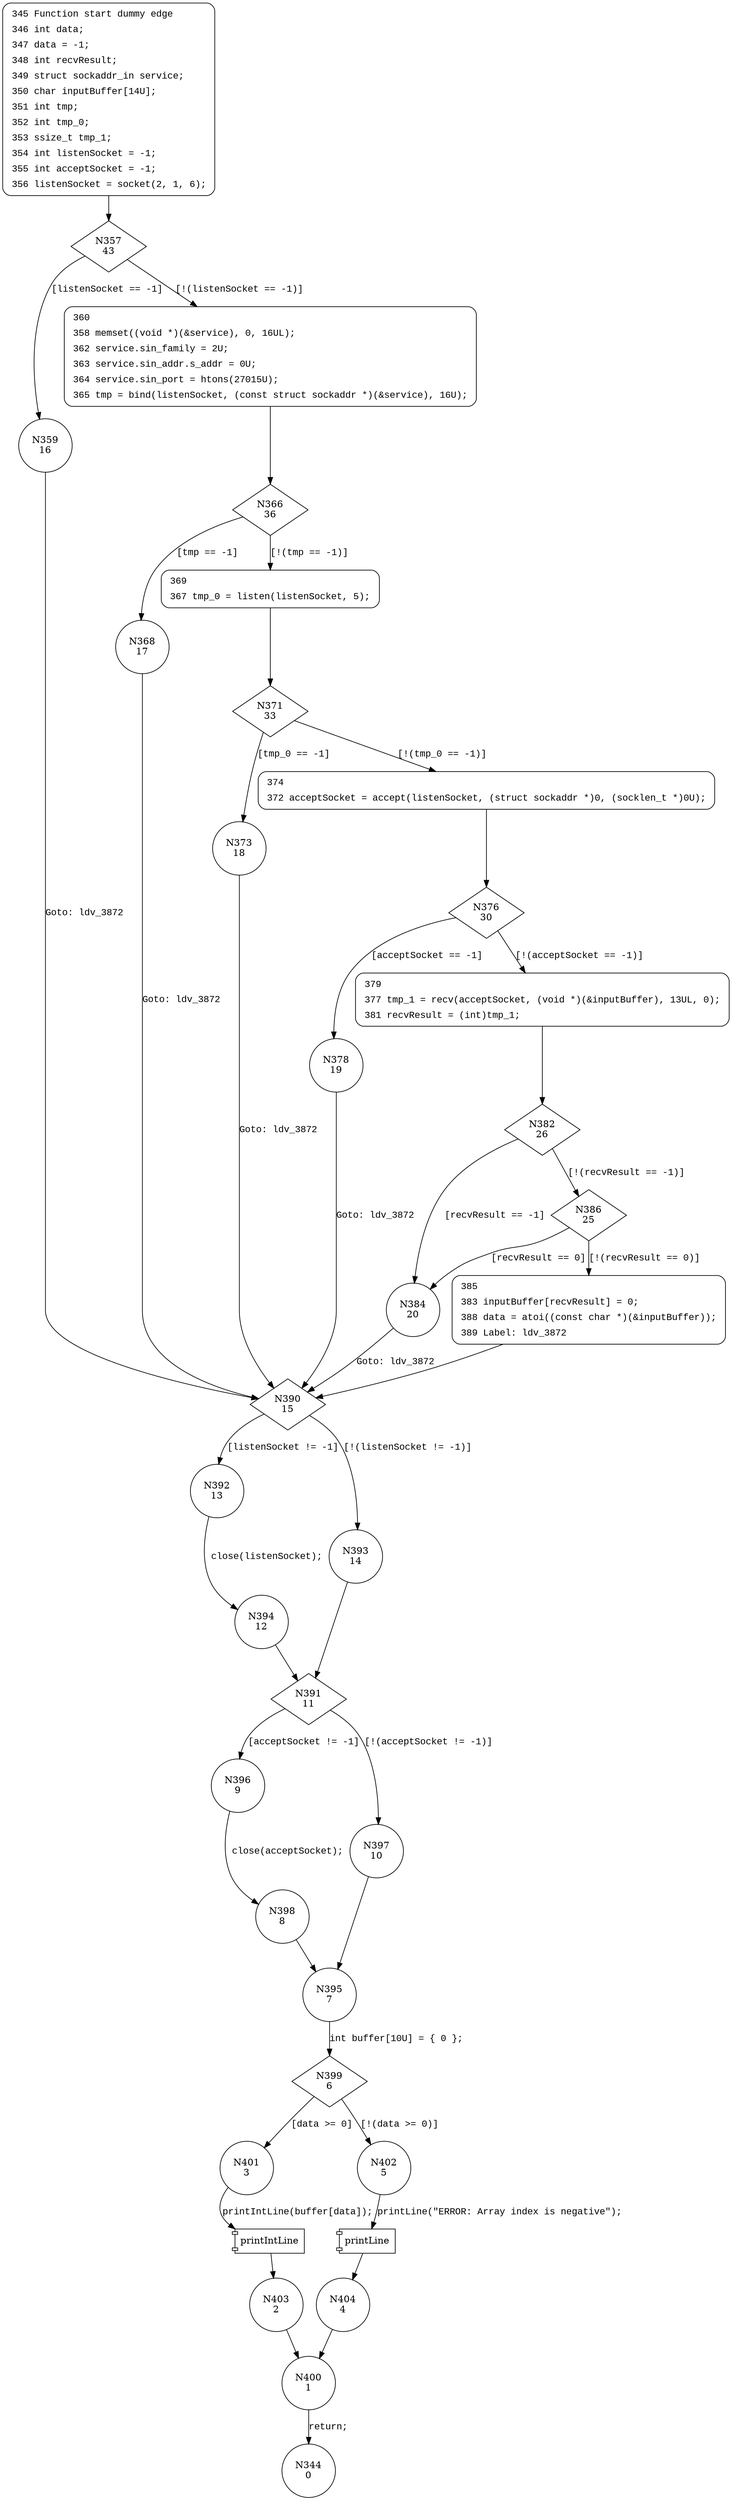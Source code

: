 digraph CWE126_Buffer_Overread__CWE129_listen_socket_02_bad {
357 [shape="diamond" label="N357\n43"]
359 [shape="circle" label="N359\n16"]
360 [shape="circle" label="N360\n42"]
366 [shape="diamond" label="N366\n36"]
368 [shape="circle" label="N368\n17"]
369 [shape="circle" label="N369\n35"]
371 [shape="diamond" label="N371\n33"]
373 [shape="circle" label="N373\n18"]
374 [shape="circle" label="N374\n32"]
376 [shape="diamond" label="N376\n30"]
378 [shape="circle" label="N378\n19"]
379 [shape="circle" label="N379\n29"]
382 [shape="diamond" label="N382\n26"]
384 [shape="circle" label="N384\n20"]
386 [shape="diamond" label="N386\n25"]
385 [shape="circle" label="N385\n24"]
390 [shape="diamond" label="N390\n15"]
392 [shape="circle" label="N392\n13"]
393 [shape="circle" label="N393\n14"]
391 [shape="diamond" label="N391\n11"]
396 [shape="circle" label="N396\n9"]
397 [shape="circle" label="N397\n10"]
395 [shape="circle" label="N395\n7"]
399 [shape="diamond" label="N399\n6"]
401 [shape="circle" label="N401\n3"]
402 [shape="circle" label="N402\n5"]
404 [shape="circle" label="N404\n4"]
400 [shape="circle" label="N400\n1"]
344 [shape="circle" label="N344\n0"]
403 [shape="circle" label="N403\n2"]
398 [shape="circle" label="N398\n8"]
394 [shape="circle" label="N394\n12"]
345 [style="filled,bold" penwidth="1" fillcolor="white" fontname="Courier New" shape="Mrecord" label=<<table border="0" cellborder="0" cellpadding="3" bgcolor="white"><tr><td align="right">345</td><td align="left">Function start dummy edge</td></tr><tr><td align="right">346</td><td align="left">int data;</td></tr><tr><td align="right">347</td><td align="left">data = -1;</td></tr><tr><td align="right">348</td><td align="left">int recvResult;</td></tr><tr><td align="right">349</td><td align="left">struct sockaddr_in service;</td></tr><tr><td align="right">350</td><td align="left">char inputBuffer[14U];</td></tr><tr><td align="right">351</td><td align="left">int tmp;</td></tr><tr><td align="right">352</td><td align="left">int tmp_0;</td></tr><tr><td align="right">353</td><td align="left">ssize_t tmp_1;</td></tr><tr><td align="right">354</td><td align="left">int listenSocket = -1;</td></tr><tr><td align="right">355</td><td align="left">int acceptSocket = -1;</td></tr><tr><td align="right">356</td><td align="left">listenSocket = socket(2, 1, 6);</td></tr></table>>]
345 -> 357[label=""]
360 [style="filled,bold" penwidth="1" fillcolor="white" fontname="Courier New" shape="Mrecord" label=<<table border="0" cellborder="0" cellpadding="3" bgcolor="white"><tr><td align="right">360</td><td align="left"></td></tr><tr><td align="right">358</td><td align="left">memset((void *)(&amp;service), 0, 16UL);</td></tr><tr><td align="right">362</td><td align="left">service.sin_family = 2U;</td></tr><tr><td align="right">363</td><td align="left">service.sin_addr.s_addr = 0U;</td></tr><tr><td align="right">364</td><td align="left">service.sin_port = htons(27015U);</td></tr><tr><td align="right">365</td><td align="left">tmp = bind(listenSocket, (const struct sockaddr *)(&amp;service), 16U);</td></tr></table>>]
360 -> 366[label=""]
369 [style="filled,bold" penwidth="1" fillcolor="white" fontname="Courier New" shape="Mrecord" label=<<table border="0" cellborder="0" cellpadding="3" bgcolor="white"><tr><td align="right">369</td><td align="left"></td></tr><tr><td align="right">367</td><td align="left">tmp_0 = listen(listenSocket, 5);</td></tr></table>>]
369 -> 371[label=""]
374 [style="filled,bold" penwidth="1" fillcolor="white" fontname="Courier New" shape="Mrecord" label=<<table border="0" cellborder="0" cellpadding="3" bgcolor="white"><tr><td align="right">374</td><td align="left"></td></tr><tr><td align="right">372</td><td align="left">acceptSocket = accept(listenSocket, (struct sockaddr *)0, (socklen_t *)0U);</td></tr></table>>]
374 -> 376[label=""]
379 [style="filled,bold" penwidth="1" fillcolor="white" fontname="Courier New" shape="Mrecord" label=<<table border="0" cellborder="0" cellpadding="3" bgcolor="white"><tr><td align="right">379</td><td align="left"></td></tr><tr><td align="right">377</td><td align="left">tmp_1 = recv(acceptSocket, (void *)(&amp;inputBuffer), 13UL, 0);</td></tr><tr><td align="right">381</td><td align="left">recvResult = (int)tmp_1;</td></tr></table>>]
379 -> 382[label=""]
385 [style="filled,bold" penwidth="1" fillcolor="white" fontname="Courier New" shape="Mrecord" label=<<table border="0" cellborder="0" cellpadding="3" bgcolor="white"><tr><td align="right">385</td><td align="left"></td></tr><tr><td align="right">383</td><td align="left">inputBuffer[recvResult] = 0;</td></tr><tr><td align="right">388</td><td align="left">data = atoi((const char *)(&amp;inputBuffer));</td></tr><tr><td align="right">389</td><td align="left">Label: ldv_3872</td></tr></table>>]
385 -> 390[label=""]
357 -> 359 [label="[listenSocket == -1]" fontname="Courier New"]
357 -> 360 [label="[!(listenSocket == -1)]" fontname="Courier New"]
366 -> 368 [label="[tmp == -1]" fontname="Courier New"]
366 -> 369 [label="[!(tmp == -1)]" fontname="Courier New"]
371 -> 373 [label="[tmp_0 == -1]" fontname="Courier New"]
371 -> 374 [label="[!(tmp_0 == -1)]" fontname="Courier New"]
376 -> 378 [label="[acceptSocket == -1]" fontname="Courier New"]
376 -> 379 [label="[!(acceptSocket == -1)]" fontname="Courier New"]
382 -> 384 [label="[recvResult == -1]" fontname="Courier New"]
382 -> 386 [label="[!(recvResult == -1)]" fontname="Courier New"]
386 -> 384 [label="[recvResult == 0]" fontname="Courier New"]
386 -> 385 [label="[!(recvResult == 0)]" fontname="Courier New"]
390 -> 392 [label="[listenSocket != -1]" fontname="Courier New"]
390 -> 393 [label="[!(listenSocket != -1)]" fontname="Courier New"]
391 -> 396 [label="[acceptSocket != -1]" fontname="Courier New"]
391 -> 397 [label="[!(acceptSocket != -1)]" fontname="Courier New"]
395 -> 399 [label="int buffer[10U] = { 0 };" fontname="Courier New"]
399 -> 401 [label="[data >= 0]" fontname="Courier New"]
399 -> 402 [label="[!(data >= 0)]" fontname="Courier New"]
100017 [shape="component" label="printLine"]
402 -> 100017 [label="printLine(\"ERROR: Array index is negative\");" fontname="Courier New"]
100017 -> 404 [label="" fontname="Courier New"]
400 -> 344 [label="return;" fontname="Courier New"]
100018 [shape="component" label="printIntLine"]
401 -> 100018 [label="printIntLine(buffer[data]);" fontname="Courier New"]
100018 -> 403 [label="" fontname="Courier New"]
396 -> 398 [label="close(acceptSocket);" fontname="Courier New"]
392 -> 394 [label="close(listenSocket);" fontname="Courier New"]
384 -> 390 [label="Goto: ldv_3872" fontname="Courier New"]
373 -> 390 [label="Goto: ldv_3872" fontname="Courier New"]
359 -> 390 [label="Goto: ldv_3872" fontname="Courier New"]
393 -> 391 [label="" fontname="Courier New"]
397 -> 395 [label="" fontname="Courier New"]
404 -> 400 [label="" fontname="Courier New"]
403 -> 400 [label="" fontname="Courier New"]
398 -> 395 [label="" fontname="Courier New"]
394 -> 391 [label="" fontname="Courier New"]
378 -> 390 [label="Goto: ldv_3872" fontname="Courier New"]
368 -> 390 [label="Goto: ldv_3872" fontname="Courier New"]
}